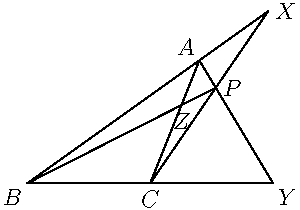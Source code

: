 
import geometry;

size(150);

pair A = (2, 5);
label("$A$", A, NW);
pair B = (-5, 0);
label("$B$", B, SW);
pair C = (0, 0);
label("$C$", C, S);

draw(A -- B -- C -- cycle);

real tx = -0.4;
real ty = 2;

pair X = ((1-tx)*A.x+tx*B.x, (1-tx)*A.y+tx*B.y);
label("$X$", X, E);
pair Y = ((1-ty)*B.x+ty*C.x, (1-ty)*B.y+ty*C.y);
label("$Y$", Y, SE);

draw(A -- X);
draw(C -- Y);

draw(A -- Y);
draw(C -- X);

pair P = intersectionpoint(A -- Y, C -- X);
label("$P$", P, E);
draw(B -- P);

pair Z = intersectionpoint(B -- P, A -- C);
label("$Z$", Z, S);
